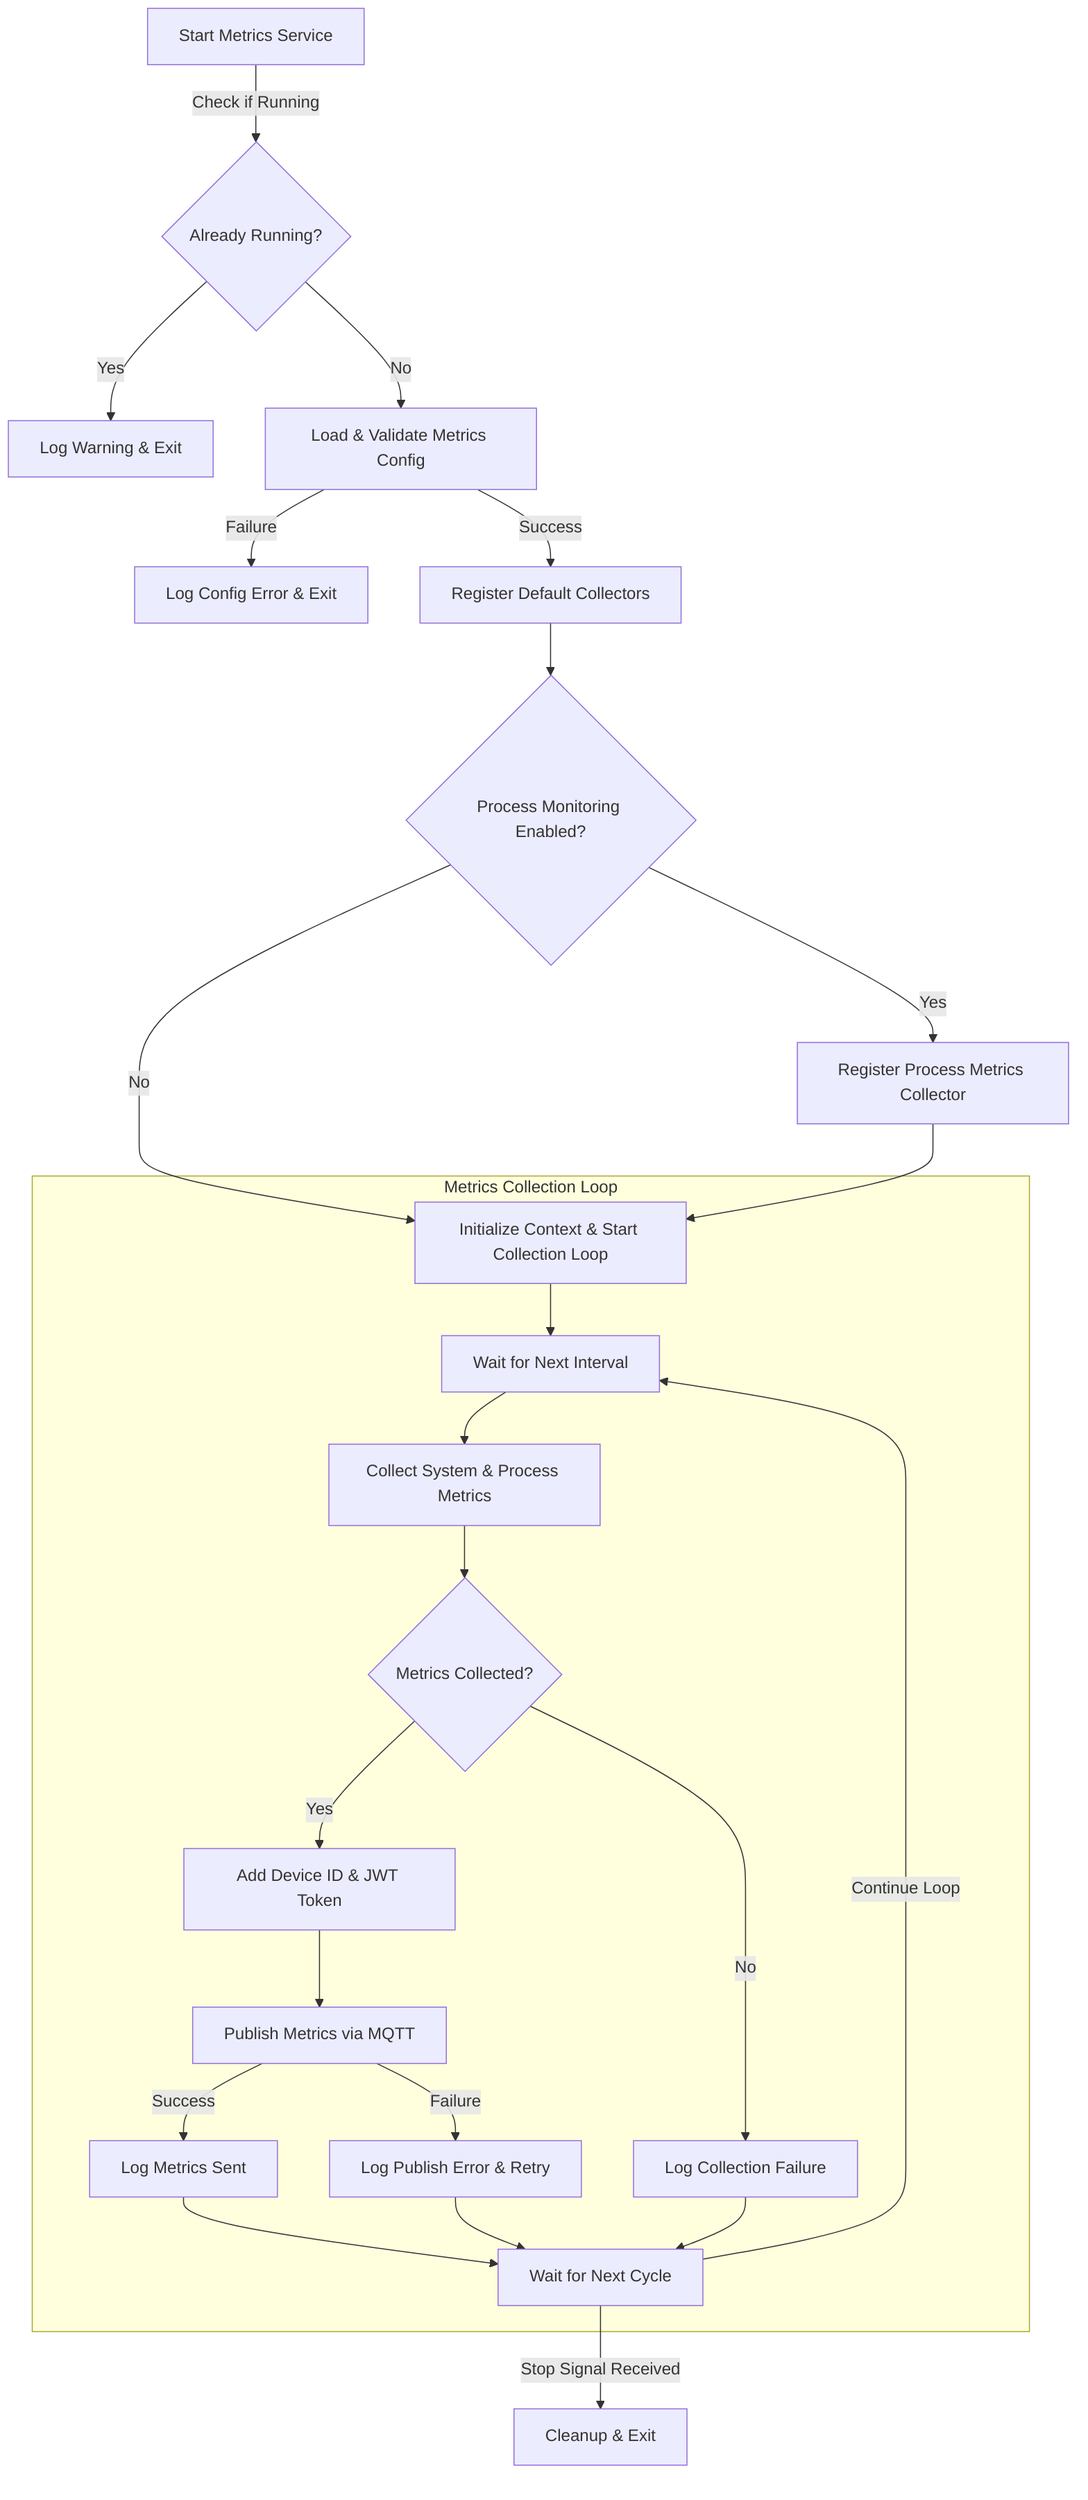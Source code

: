 graph TD;
    A[Start Metrics Service] -->|Check if Running| B{Already Running?};

    B -- Yes --> C[Log Warning & Exit];
    B -- No --> D[Load & Validate Metrics Config];

    D -- Failure --> E[Log Config Error & Exit];
    D -- Success --> F[Register Default Collectors];

    F --> G{Process Monitoring Enabled?};
    G -- Yes --> H[Register Process Metrics Collector];
    G -- No --> J[Initialize Context & Start Collection Loop];

    H --> J;

    subgraph Metrics Collection Loop
        J --> K[Wait for Next Interval];

        K --> L[Collect System & Process Metrics];
        L --> M{Metrics Collected?};

        M -- No --> N[Log Collection Failure];
        M -- Yes --> O[Add Device ID & JWT Token];

        O --> P[Publish Metrics via MQTT];
        P -- Success --> Q[Log Metrics Sent];
        P -- Failure --> R[Log Publish Error & Retry];

        Q --> S[Wait for Next Cycle];
        R --> S;
        N --> S;

        S -->|Continue Loop| K;
    end
    S -->|Stop Signal Received| T[Cleanup & Exit];